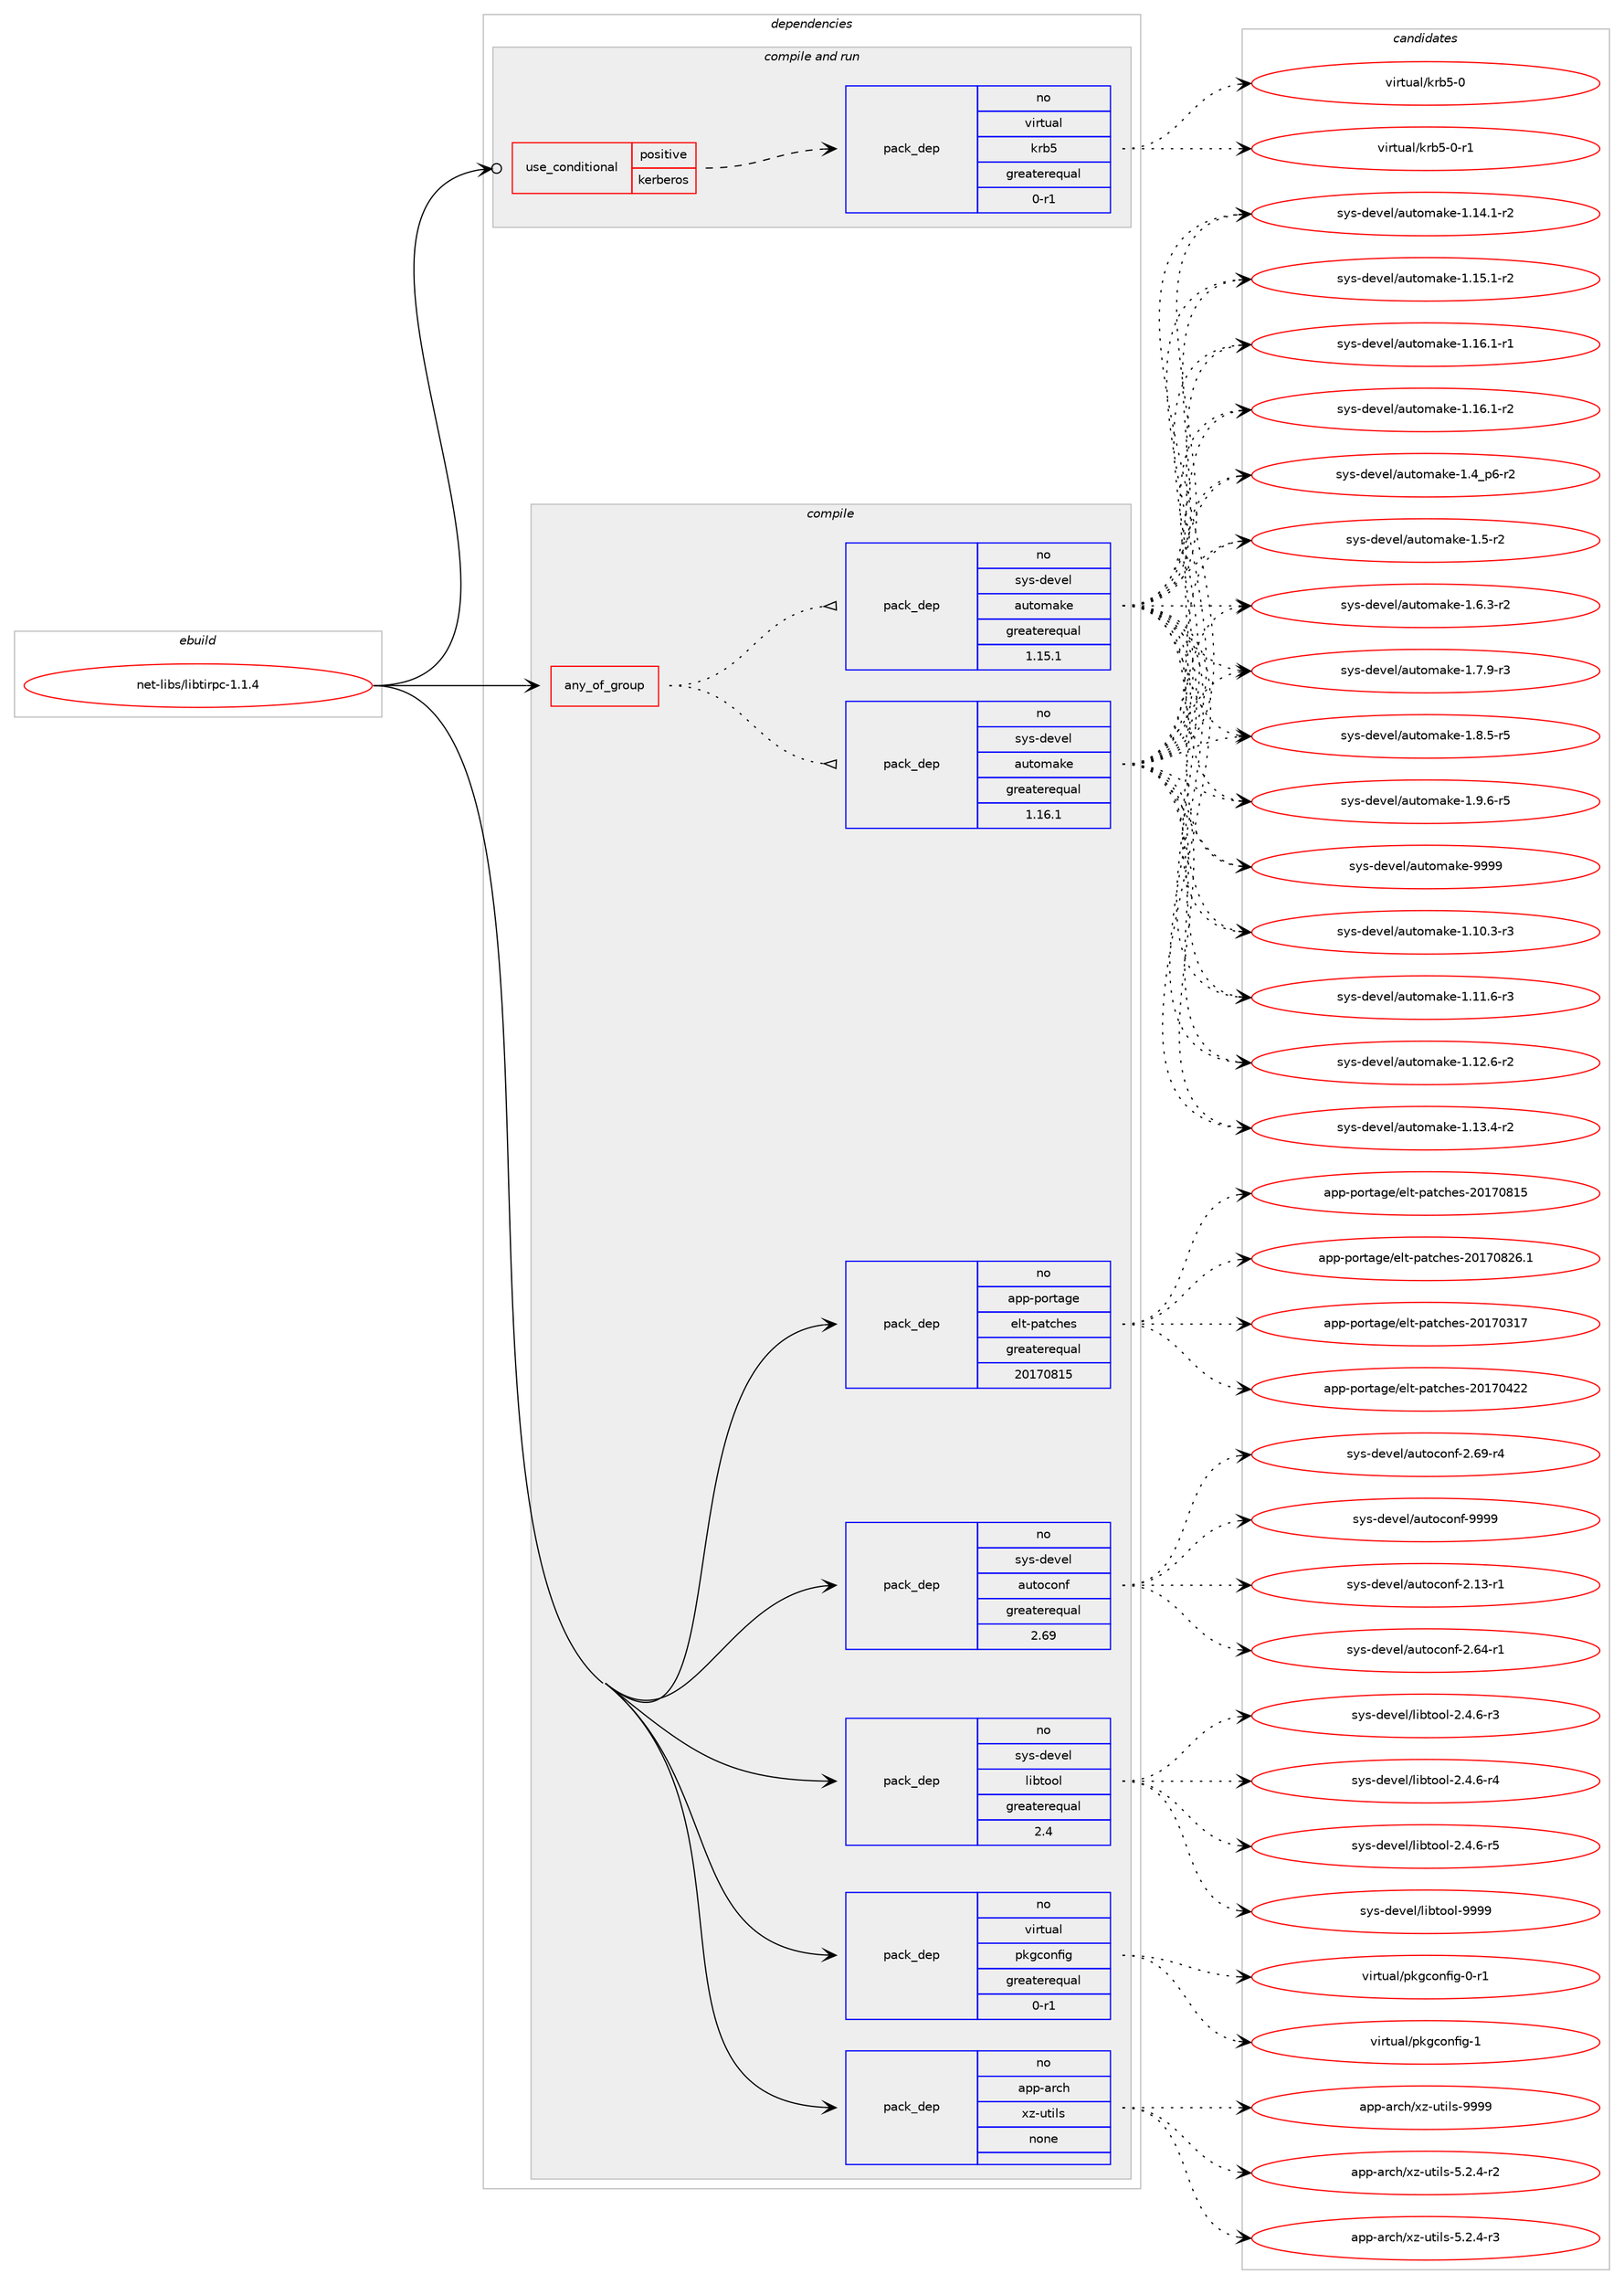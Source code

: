 digraph prolog {

# *************
# Graph options
# *************

newrank=true;
concentrate=true;
compound=true;
graph [rankdir=LR,fontname=Helvetica,fontsize=10,ranksep=1.5];#, ranksep=2.5, nodesep=0.2];
edge  [arrowhead=vee];
node  [fontname=Helvetica,fontsize=10];

# **********
# The ebuild
# **********

subgraph cluster_leftcol {
color=gray;
rank=same;
label=<<i>ebuild</i>>;
id [label="net-libs/libtirpc-1.1.4", color=red, width=4, href="../net-libs/libtirpc-1.1.4.svg"];
}

# ****************
# The dependencies
# ****************

subgraph cluster_midcol {
color=gray;
label=<<i>dependencies</i>>;
subgraph cluster_compile {
fillcolor="#eeeeee";
style=filled;
label=<<i>compile</i>>;
subgraph any14048 {
dependency827553 [label=<<TABLE BORDER="0" CELLBORDER="1" CELLSPACING="0" CELLPADDING="4"><TR><TD CELLPADDING="10">any_of_group</TD></TR></TABLE>>, shape=none, color=red];subgraph pack611366 {
dependency827554 [label=<<TABLE BORDER="0" CELLBORDER="1" CELLSPACING="0" CELLPADDING="4" WIDTH="220"><TR><TD ROWSPAN="6" CELLPADDING="30">pack_dep</TD></TR><TR><TD WIDTH="110">no</TD></TR><TR><TD>sys-devel</TD></TR><TR><TD>automake</TD></TR><TR><TD>greaterequal</TD></TR><TR><TD>1.16.1</TD></TR></TABLE>>, shape=none, color=blue];
}
dependency827553:e -> dependency827554:w [weight=20,style="dotted",arrowhead="oinv"];
subgraph pack611367 {
dependency827555 [label=<<TABLE BORDER="0" CELLBORDER="1" CELLSPACING="0" CELLPADDING="4" WIDTH="220"><TR><TD ROWSPAN="6" CELLPADDING="30">pack_dep</TD></TR><TR><TD WIDTH="110">no</TD></TR><TR><TD>sys-devel</TD></TR><TR><TD>automake</TD></TR><TR><TD>greaterequal</TD></TR><TR><TD>1.15.1</TD></TR></TABLE>>, shape=none, color=blue];
}
dependency827553:e -> dependency827555:w [weight=20,style="dotted",arrowhead="oinv"];
}
id:e -> dependency827553:w [weight=20,style="solid",arrowhead="vee"];
subgraph pack611368 {
dependency827556 [label=<<TABLE BORDER="0" CELLBORDER="1" CELLSPACING="0" CELLPADDING="4" WIDTH="220"><TR><TD ROWSPAN="6" CELLPADDING="30">pack_dep</TD></TR><TR><TD WIDTH="110">no</TD></TR><TR><TD>app-arch</TD></TR><TR><TD>xz-utils</TD></TR><TR><TD>none</TD></TR><TR><TD></TD></TR></TABLE>>, shape=none, color=blue];
}
id:e -> dependency827556:w [weight=20,style="solid",arrowhead="vee"];
subgraph pack611369 {
dependency827557 [label=<<TABLE BORDER="0" CELLBORDER="1" CELLSPACING="0" CELLPADDING="4" WIDTH="220"><TR><TD ROWSPAN="6" CELLPADDING="30">pack_dep</TD></TR><TR><TD WIDTH="110">no</TD></TR><TR><TD>app-portage</TD></TR><TR><TD>elt-patches</TD></TR><TR><TD>greaterequal</TD></TR><TR><TD>20170815</TD></TR></TABLE>>, shape=none, color=blue];
}
id:e -> dependency827557:w [weight=20,style="solid",arrowhead="vee"];
subgraph pack611370 {
dependency827558 [label=<<TABLE BORDER="0" CELLBORDER="1" CELLSPACING="0" CELLPADDING="4" WIDTH="220"><TR><TD ROWSPAN="6" CELLPADDING="30">pack_dep</TD></TR><TR><TD WIDTH="110">no</TD></TR><TR><TD>sys-devel</TD></TR><TR><TD>autoconf</TD></TR><TR><TD>greaterequal</TD></TR><TR><TD>2.69</TD></TR></TABLE>>, shape=none, color=blue];
}
id:e -> dependency827558:w [weight=20,style="solid",arrowhead="vee"];
subgraph pack611371 {
dependency827559 [label=<<TABLE BORDER="0" CELLBORDER="1" CELLSPACING="0" CELLPADDING="4" WIDTH="220"><TR><TD ROWSPAN="6" CELLPADDING="30">pack_dep</TD></TR><TR><TD WIDTH="110">no</TD></TR><TR><TD>sys-devel</TD></TR><TR><TD>libtool</TD></TR><TR><TD>greaterequal</TD></TR><TR><TD>2.4</TD></TR></TABLE>>, shape=none, color=blue];
}
id:e -> dependency827559:w [weight=20,style="solid",arrowhead="vee"];
subgraph pack611372 {
dependency827560 [label=<<TABLE BORDER="0" CELLBORDER="1" CELLSPACING="0" CELLPADDING="4" WIDTH="220"><TR><TD ROWSPAN="6" CELLPADDING="30">pack_dep</TD></TR><TR><TD WIDTH="110">no</TD></TR><TR><TD>virtual</TD></TR><TR><TD>pkgconfig</TD></TR><TR><TD>greaterequal</TD></TR><TR><TD>0-r1</TD></TR></TABLE>>, shape=none, color=blue];
}
id:e -> dependency827560:w [weight=20,style="solid",arrowhead="vee"];
}
subgraph cluster_compileandrun {
fillcolor="#eeeeee";
style=filled;
label=<<i>compile and run</i>>;
subgraph cond201682 {
dependency827561 [label=<<TABLE BORDER="0" CELLBORDER="1" CELLSPACING="0" CELLPADDING="4"><TR><TD ROWSPAN="3" CELLPADDING="10">use_conditional</TD></TR><TR><TD>positive</TD></TR><TR><TD>kerberos</TD></TR></TABLE>>, shape=none, color=red];
subgraph pack611373 {
dependency827562 [label=<<TABLE BORDER="0" CELLBORDER="1" CELLSPACING="0" CELLPADDING="4" WIDTH="220"><TR><TD ROWSPAN="6" CELLPADDING="30">pack_dep</TD></TR><TR><TD WIDTH="110">no</TD></TR><TR><TD>virtual</TD></TR><TR><TD>krb5</TD></TR><TR><TD>greaterequal</TD></TR><TR><TD>0-r1</TD></TR></TABLE>>, shape=none, color=blue];
}
dependency827561:e -> dependency827562:w [weight=20,style="dashed",arrowhead="vee"];
}
id:e -> dependency827561:w [weight=20,style="solid",arrowhead="odotvee"];
}
subgraph cluster_run {
fillcolor="#eeeeee";
style=filled;
label=<<i>run</i>>;
}
}

# **************
# The candidates
# **************

subgraph cluster_choices {
rank=same;
color=gray;
label=<<i>candidates</i>>;

subgraph choice611366 {
color=black;
nodesep=1;
choice11512111545100101118101108479711711611110997107101454946494846514511451 [label="sys-devel/automake-1.10.3-r3", color=red, width=4,href="../sys-devel/automake-1.10.3-r3.svg"];
choice11512111545100101118101108479711711611110997107101454946494946544511451 [label="sys-devel/automake-1.11.6-r3", color=red, width=4,href="../sys-devel/automake-1.11.6-r3.svg"];
choice11512111545100101118101108479711711611110997107101454946495046544511450 [label="sys-devel/automake-1.12.6-r2", color=red, width=4,href="../sys-devel/automake-1.12.6-r2.svg"];
choice11512111545100101118101108479711711611110997107101454946495146524511450 [label="sys-devel/automake-1.13.4-r2", color=red, width=4,href="../sys-devel/automake-1.13.4-r2.svg"];
choice11512111545100101118101108479711711611110997107101454946495246494511450 [label="sys-devel/automake-1.14.1-r2", color=red, width=4,href="../sys-devel/automake-1.14.1-r2.svg"];
choice11512111545100101118101108479711711611110997107101454946495346494511450 [label="sys-devel/automake-1.15.1-r2", color=red, width=4,href="../sys-devel/automake-1.15.1-r2.svg"];
choice11512111545100101118101108479711711611110997107101454946495446494511449 [label="sys-devel/automake-1.16.1-r1", color=red, width=4,href="../sys-devel/automake-1.16.1-r1.svg"];
choice11512111545100101118101108479711711611110997107101454946495446494511450 [label="sys-devel/automake-1.16.1-r2", color=red, width=4,href="../sys-devel/automake-1.16.1-r2.svg"];
choice115121115451001011181011084797117116111109971071014549465295112544511450 [label="sys-devel/automake-1.4_p6-r2", color=red, width=4,href="../sys-devel/automake-1.4_p6-r2.svg"];
choice11512111545100101118101108479711711611110997107101454946534511450 [label="sys-devel/automake-1.5-r2", color=red, width=4,href="../sys-devel/automake-1.5-r2.svg"];
choice115121115451001011181011084797117116111109971071014549465446514511450 [label="sys-devel/automake-1.6.3-r2", color=red, width=4,href="../sys-devel/automake-1.6.3-r2.svg"];
choice115121115451001011181011084797117116111109971071014549465546574511451 [label="sys-devel/automake-1.7.9-r3", color=red, width=4,href="../sys-devel/automake-1.7.9-r3.svg"];
choice115121115451001011181011084797117116111109971071014549465646534511453 [label="sys-devel/automake-1.8.5-r5", color=red, width=4,href="../sys-devel/automake-1.8.5-r5.svg"];
choice115121115451001011181011084797117116111109971071014549465746544511453 [label="sys-devel/automake-1.9.6-r5", color=red, width=4,href="../sys-devel/automake-1.9.6-r5.svg"];
choice115121115451001011181011084797117116111109971071014557575757 [label="sys-devel/automake-9999", color=red, width=4,href="../sys-devel/automake-9999.svg"];
dependency827554:e -> choice11512111545100101118101108479711711611110997107101454946494846514511451:w [style=dotted,weight="100"];
dependency827554:e -> choice11512111545100101118101108479711711611110997107101454946494946544511451:w [style=dotted,weight="100"];
dependency827554:e -> choice11512111545100101118101108479711711611110997107101454946495046544511450:w [style=dotted,weight="100"];
dependency827554:e -> choice11512111545100101118101108479711711611110997107101454946495146524511450:w [style=dotted,weight="100"];
dependency827554:e -> choice11512111545100101118101108479711711611110997107101454946495246494511450:w [style=dotted,weight="100"];
dependency827554:e -> choice11512111545100101118101108479711711611110997107101454946495346494511450:w [style=dotted,weight="100"];
dependency827554:e -> choice11512111545100101118101108479711711611110997107101454946495446494511449:w [style=dotted,weight="100"];
dependency827554:e -> choice11512111545100101118101108479711711611110997107101454946495446494511450:w [style=dotted,weight="100"];
dependency827554:e -> choice115121115451001011181011084797117116111109971071014549465295112544511450:w [style=dotted,weight="100"];
dependency827554:e -> choice11512111545100101118101108479711711611110997107101454946534511450:w [style=dotted,weight="100"];
dependency827554:e -> choice115121115451001011181011084797117116111109971071014549465446514511450:w [style=dotted,weight="100"];
dependency827554:e -> choice115121115451001011181011084797117116111109971071014549465546574511451:w [style=dotted,weight="100"];
dependency827554:e -> choice115121115451001011181011084797117116111109971071014549465646534511453:w [style=dotted,weight="100"];
dependency827554:e -> choice115121115451001011181011084797117116111109971071014549465746544511453:w [style=dotted,weight="100"];
dependency827554:e -> choice115121115451001011181011084797117116111109971071014557575757:w [style=dotted,weight="100"];
}
subgraph choice611367 {
color=black;
nodesep=1;
choice11512111545100101118101108479711711611110997107101454946494846514511451 [label="sys-devel/automake-1.10.3-r3", color=red, width=4,href="../sys-devel/automake-1.10.3-r3.svg"];
choice11512111545100101118101108479711711611110997107101454946494946544511451 [label="sys-devel/automake-1.11.6-r3", color=red, width=4,href="../sys-devel/automake-1.11.6-r3.svg"];
choice11512111545100101118101108479711711611110997107101454946495046544511450 [label="sys-devel/automake-1.12.6-r2", color=red, width=4,href="../sys-devel/automake-1.12.6-r2.svg"];
choice11512111545100101118101108479711711611110997107101454946495146524511450 [label="sys-devel/automake-1.13.4-r2", color=red, width=4,href="../sys-devel/automake-1.13.4-r2.svg"];
choice11512111545100101118101108479711711611110997107101454946495246494511450 [label="sys-devel/automake-1.14.1-r2", color=red, width=4,href="../sys-devel/automake-1.14.1-r2.svg"];
choice11512111545100101118101108479711711611110997107101454946495346494511450 [label="sys-devel/automake-1.15.1-r2", color=red, width=4,href="../sys-devel/automake-1.15.1-r2.svg"];
choice11512111545100101118101108479711711611110997107101454946495446494511449 [label="sys-devel/automake-1.16.1-r1", color=red, width=4,href="../sys-devel/automake-1.16.1-r1.svg"];
choice11512111545100101118101108479711711611110997107101454946495446494511450 [label="sys-devel/automake-1.16.1-r2", color=red, width=4,href="../sys-devel/automake-1.16.1-r2.svg"];
choice115121115451001011181011084797117116111109971071014549465295112544511450 [label="sys-devel/automake-1.4_p6-r2", color=red, width=4,href="../sys-devel/automake-1.4_p6-r2.svg"];
choice11512111545100101118101108479711711611110997107101454946534511450 [label="sys-devel/automake-1.5-r2", color=red, width=4,href="../sys-devel/automake-1.5-r2.svg"];
choice115121115451001011181011084797117116111109971071014549465446514511450 [label="sys-devel/automake-1.6.3-r2", color=red, width=4,href="../sys-devel/automake-1.6.3-r2.svg"];
choice115121115451001011181011084797117116111109971071014549465546574511451 [label="sys-devel/automake-1.7.9-r3", color=red, width=4,href="../sys-devel/automake-1.7.9-r3.svg"];
choice115121115451001011181011084797117116111109971071014549465646534511453 [label="sys-devel/automake-1.8.5-r5", color=red, width=4,href="../sys-devel/automake-1.8.5-r5.svg"];
choice115121115451001011181011084797117116111109971071014549465746544511453 [label="sys-devel/automake-1.9.6-r5", color=red, width=4,href="../sys-devel/automake-1.9.6-r5.svg"];
choice115121115451001011181011084797117116111109971071014557575757 [label="sys-devel/automake-9999", color=red, width=4,href="../sys-devel/automake-9999.svg"];
dependency827555:e -> choice11512111545100101118101108479711711611110997107101454946494846514511451:w [style=dotted,weight="100"];
dependency827555:e -> choice11512111545100101118101108479711711611110997107101454946494946544511451:w [style=dotted,weight="100"];
dependency827555:e -> choice11512111545100101118101108479711711611110997107101454946495046544511450:w [style=dotted,weight="100"];
dependency827555:e -> choice11512111545100101118101108479711711611110997107101454946495146524511450:w [style=dotted,weight="100"];
dependency827555:e -> choice11512111545100101118101108479711711611110997107101454946495246494511450:w [style=dotted,weight="100"];
dependency827555:e -> choice11512111545100101118101108479711711611110997107101454946495346494511450:w [style=dotted,weight="100"];
dependency827555:e -> choice11512111545100101118101108479711711611110997107101454946495446494511449:w [style=dotted,weight="100"];
dependency827555:e -> choice11512111545100101118101108479711711611110997107101454946495446494511450:w [style=dotted,weight="100"];
dependency827555:e -> choice115121115451001011181011084797117116111109971071014549465295112544511450:w [style=dotted,weight="100"];
dependency827555:e -> choice11512111545100101118101108479711711611110997107101454946534511450:w [style=dotted,weight="100"];
dependency827555:e -> choice115121115451001011181011084797117116111109971071014549465446514511450:w [style=dotted,weight="100"];
dependency827555:e -> choice115121115451001011181011084797117116111109971071014549465546574511451:w [style=dotted,weight="100"];
dependency827555:e -> choice115121115451001011181011084797117116111109971071014549465646534511453:w [style=dotted,weight="100"];
dependency827555:e -> choice115121115451001011181011084797117116111109971071014549465746544511453:w [style=dotted,weight="100"];
dependency827555:e -> choice115121115451001011181011084797117116111109971071014557575757:w [style=dotted,weight="100"];
}
subgraph choice611368 {
color=black;
nodesep=1;
choice9711211245971149910447120122451171161051081154553465046524511450 [label="app-arch/xz-utils-5.2.4-r2", color=red, width=4,href="../app-arch/xz-utils-5.2.4-r2.svg"];
choice9711211245971149910447120122451171161051081154553465046524511451 [label="app-arch/xz-utils-5.2.4-r3", color=red, width=4,href="../app-arch/xz-utils-5.2.4-r3.svg"];
choice9711211245971149910447120122451171161051081154557575757 [label="app-arch/xz-utils-9999", color=red, width=4,href="../app-arch/xz-utils-9999.svg"];
dependency827556:e -> choice9711211245971149910447120122451171161051081154553465046524511450:w [style=dotted,weight="100"];
dependency827556:e -> choice9711211245971149910447120122451171161051081154553465046524511451:w [style=dotted,weight="100"];
dependency827556:e -> choice9711211245971149910447120122451171161051081154557575757:w [style=dotted,weight="100"];
}
subgraph choice611369 {
color=black;
nodesep=1;
choice97112112451121111141169710310147101108116451129711699104101115455048495548514955 [label="app-portage/elt-patches-20170317", color=red, width=4,href="../app-portage/elt-patches-20170317.svg"];
choice97112112451121111141169710310147101108116451129711699104101115455048495548525050 [label="app-portage/elt-patches-20170422", color=red, width=4,href="../app-portage/elt-patches-20170422.svg"];
choice97112112451121111141169710310147101108116451129711699104101115455048495548564953 [label="app-portage/elt-patches-20170815", color=red, width=4,href="../app-portage/elt-patches-20170815.svg"];
choice971121124511211111411697103101471011081164511297116991041011154550484955485650544649 [label="app-portage/elt-patches-20170826.1", color=red, width=4,href="../app-portage/elt-patches-20170826.1.svg"];
dependency827557:e -> choice97112112451121111141169710310147101108116451129711699104101115455048495548514955:w [style=dotted,weight="100"];
dependency827557:e -> choice97112112451121111141169710310147101108116451129711699104101115455048495548525050:w [style=dotted,weight="100"];
dependency827557:e -> choice97112112451121111141169710310147101108116451129711699104101115455048495548564953:w [style=dotted,weight="100"];
dependency827557:e -> choice971121124511211111411697103101471011081164511297116991041011154550484955485650544649:w [style=dotted,weight="100"];
}
subgraph choice611370 {
color=black;
nodesep=1;
choice1151211154510010111810110847971171161119911111010245504649514511449 [label="sys-devel/autoconf-2.13-r1", color=red, width=4,href="../sys-devel/autoconf-2.13-r1.svg"];
choice1151211154510010111810110847971171161119911111010245504654524511449 [label="sys-devel/autoconf-2.64-r1", color=red, width=4,href="../sys-devel/autoconf-2.64-r1.svg"];
choice1151211154510010111810110847971171161119911111010245504654574511452 [label="sys-devel/autoconf-2.69-r4", color=red, width=4,href="../sys-devel/autoconf-2.69-r4.svg"];
choice115121115451001011181011084797117116111991111101024557575757 [label="sys-devel/autoconf-9999", color=red, width=4,href="../sys-devel/autoconf-9999.svg"];
dependency827558:e -> choice1151211154510010111810110847971171161119911111010245504649514511449:w [style=dotted,weight="100"];
dependency827558:e -> choice1151211154510010111810110847971171161119911111010245504654524511449:w [style=dotted,weight="100"];
dependency827558:e -> choice1151211154510010111810110847971171161119911111010245504654574511452:w [style=dotted,weight="100"];
dependency827558:e -> choice115121115451001011181011084797117116111991111101024557575757:w [style=dotted,weight="100"];
}
subgraph choice611371 {
color=black;
nodesep=1;
choice1151211154510010111810110847108105981161111111084550465246544511451 [label="sys-devel/libtool-2.4.6-r3", color=red, width=4,href="../sys-devel/libtool-2.4.6-r3.svg"];
choice1151211154510010111810110847108105981161111111084550465246544511452 [label="sys-devel/libtool-2.4.6-r4", color=red, width=4,href="../sys-devel/libtool-2.4.6-r4.svg"];
choice1151211154510010111810110847108105981161111111084550465246544511453 [label="sys-devel/libtool-2.4.6-r5", color=red, width=4,href="../sys-devel/libtool-2.4.6-r5.svg"];
choice1151211154510010111810110847108105981161111111084557575757 [label="sys-devel/libtool-9999", color=red, width=4,href="../sys-devel/libtool-9999.svg"];
dependency827559:e -> choice1151211154510010111810110847108105981161111111084550465246544511451:w [style=dotted,weight="100"];
dependency827559:e -> choice1151211154510010111810110847108105981161111111084550465246544511452:w [style=dotted,weight="100"];
dependency827559:e -> choice1151211154510010111810110847108105981161111111084550465246544511453:w [style=dotted,weight="100"];
dependency827559:e -> choice1151211154510010111810110847108105981161111111084557575757:w [style=dotted,weight="100"];
}
subgraph choice611372 {
color=black;
nodesep=1;
choice11810511411611797108471121071039911111010210510345484511449 [label="virtual/pkgconfig-0-r1", color=red, width=4,href="../virtual/pkgconfig-0-r1.svg"];
choice1181051141161179710847112107103991111101021051034549 [label="virtual/pkgconfig-1", color=red, width=4,href="../virtual/pkgconfig-1.svg"];
dependency827560:e -> choice11810511411611797108471121071039911111010210510345484511449:w [style=dotted,weight="100"];
dependency827560:e -> choice1181051141161179710847112107103991111101021051034549:w [style=dotted,weight="100"];
}
subgraph choice611373 {
color=black;
nodesep=1;
choice118105114116117971084710711498534548 [label="virtual/krb5-0", color=red, width=4,href="../virtual/krb5-0.svg"];
choice1181051141161179710847107114985345484511449 [label="virtual/krb5-0-r1", color=red, width=4,href="../virtual/krb5-0-r1.svg"];
dependency827562:e -> choice118105114116117971084710711498534548:w [style=dotted,weight="100"];
dependency827562:e -> choice1181051141161179710847107114985345484511449:w [style=dotted,weight="100"];
}
}

}
